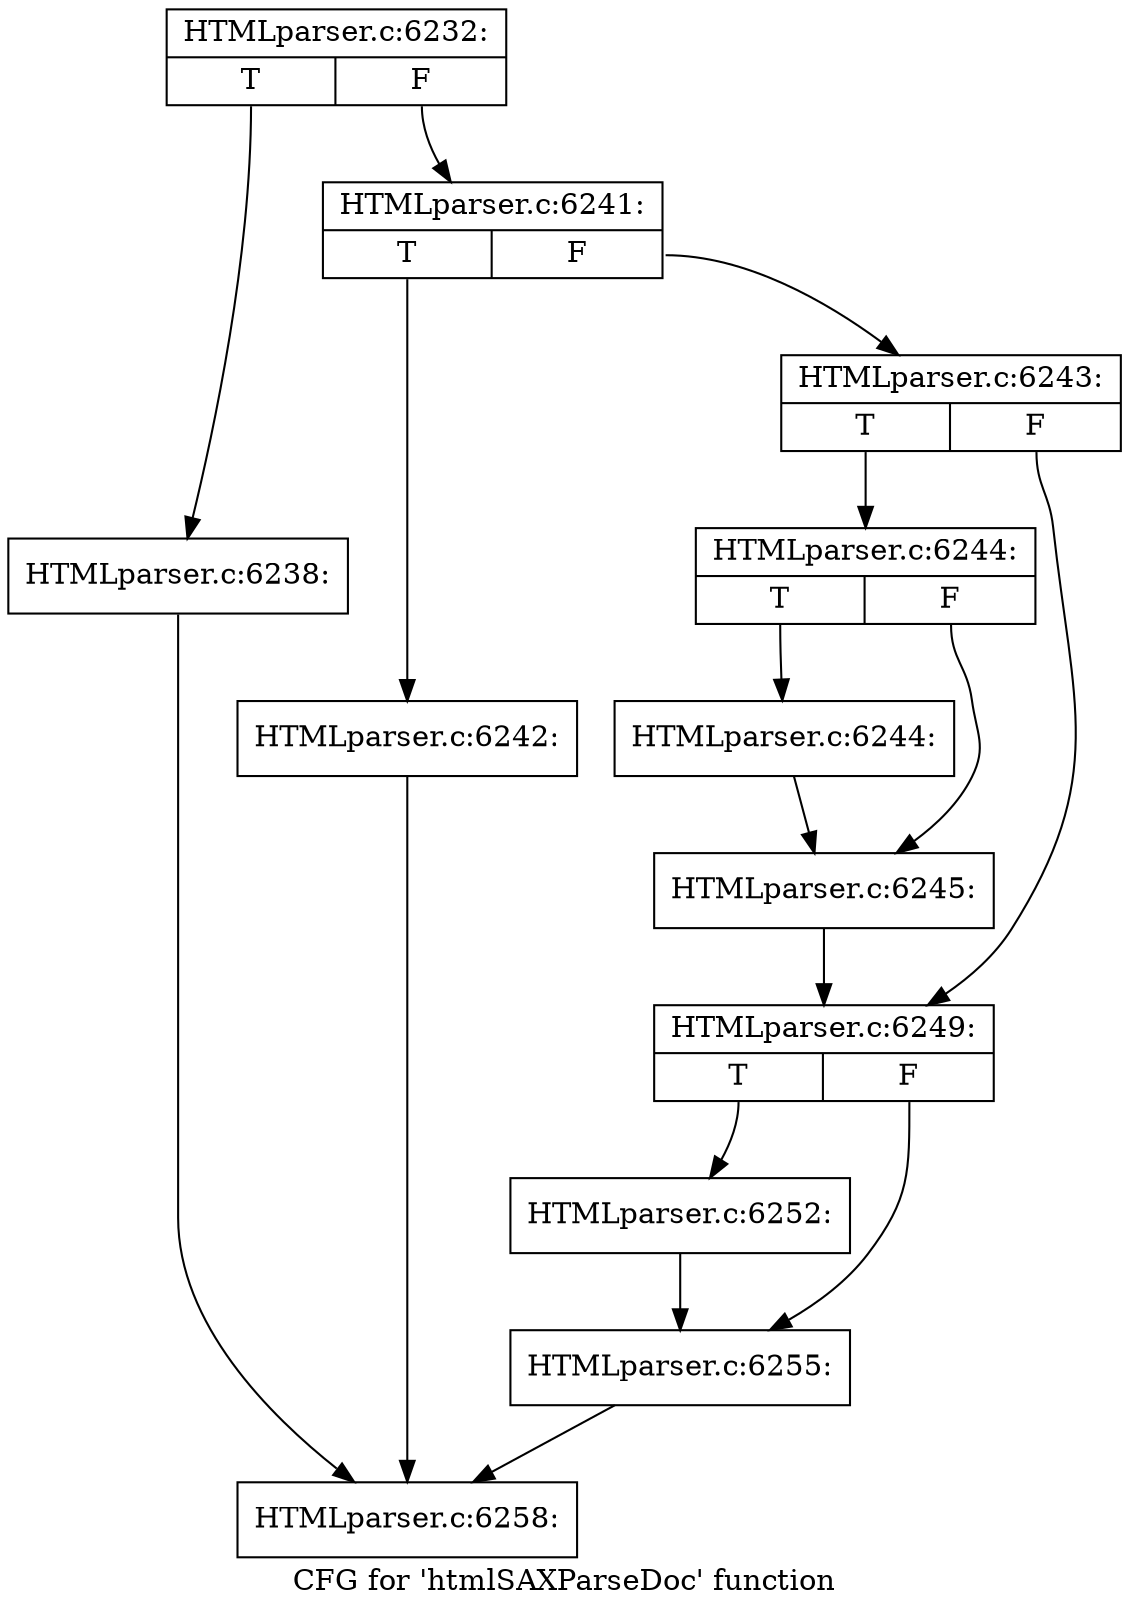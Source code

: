 digraph "CFG for 'htmlSAXParseDoc' function" {
	label="CFG for 'htmlSAXParseDoc' function";

	Node0x3c933f0 [shape=record,label="{HTMLparser.c:6232:|{<s0>T|<s1>F}}"];
	Node0x3c933f0:s0 -> Node0x3d3bb30;
	Node0x3c933f0:s1 -> Node0x3d3bb80;
	Node0x3d3bb30 [shape=record,label="{HTMLparser.c:6238:}"];
	Node0x3d3bb30 -> Node0x3c93210;
	Node0x3d3bb80 [shape=record,label="{HTMLparser.c:6241:|{<s0>T|<s1>F}}"];
	Node0x3d3bb80:s0 -> Node0x3d3c870;
	Node0x3d3bb80:s1 -> Node0x3d3cba0;
	Node0x3d3c870 [shape=record,label="{HTMLparser.c:6242:}"];
	Node0x3d3c870 -> Node0x3c93210;
	Node0x3d3cba0 [shape=record,label="{HTMLparser.c:6243:|{<s0>T|<s1>F}}"];
	Node0x3d3cba0:s0 -> Node0x3d3cb50;
	Node0x3d3cba0:s1 -> Node0x3d3cf60;
	Node0x3d3cb50 [shape=record,label="{HTMLparser.c:6244:|{<s0>T|<s1>F}}"];
	Node0x3d3cb50:s0 -> Node0x3d3d180;
	Node0x3d3cb50:s1 -> Node0x3d3d1d0;
	Node0x3d3d180 [shape=record,label="{HTMLparser.c:6244:}"];
	Node0x3d3d180 -> Node0x3d3d1d0;
	Node0x3d3d1d0 [shape=record,label="{HTMLparser.c:6245:}"];
	Node0x3d3d1d0 -> Node0x3d3cf60;
	Node0x3d3cf60 [shape=record,label="{HTMLparser.c:6249:|{<s0>T|<s1>F}}"];
	Node0x3d3cf60:s0 -> Node0x3d3e340;
	Node0x3d3cf60:s1 -> Node0x3d3e390;
	Node0x3d3e340 [shape=record,label="{HTMLparser.c:6252:}"];
	Node0x3d3e340 -> Node0x3d3e390;
	Node0x3d3e390 [shape=record,label="{HTMLparser.c:6255:}"];
	Node0x3d3e390 -> Node0x3c93210;
	Node0x3c93210 [shape=record,label="{HTMLparser.c:6258:}"];
}
